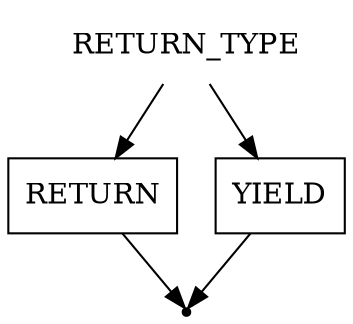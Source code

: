 digraph RETURN_TYPE {
    start [label=RETURN_TYPE shape=plaintext]
    return [label=RETURN shape=box]
    yield [label=YIELD shape=box]
    end [label="" shape=point]

    start -> return
    start -> yield
    return -> end
    yield -> end
}